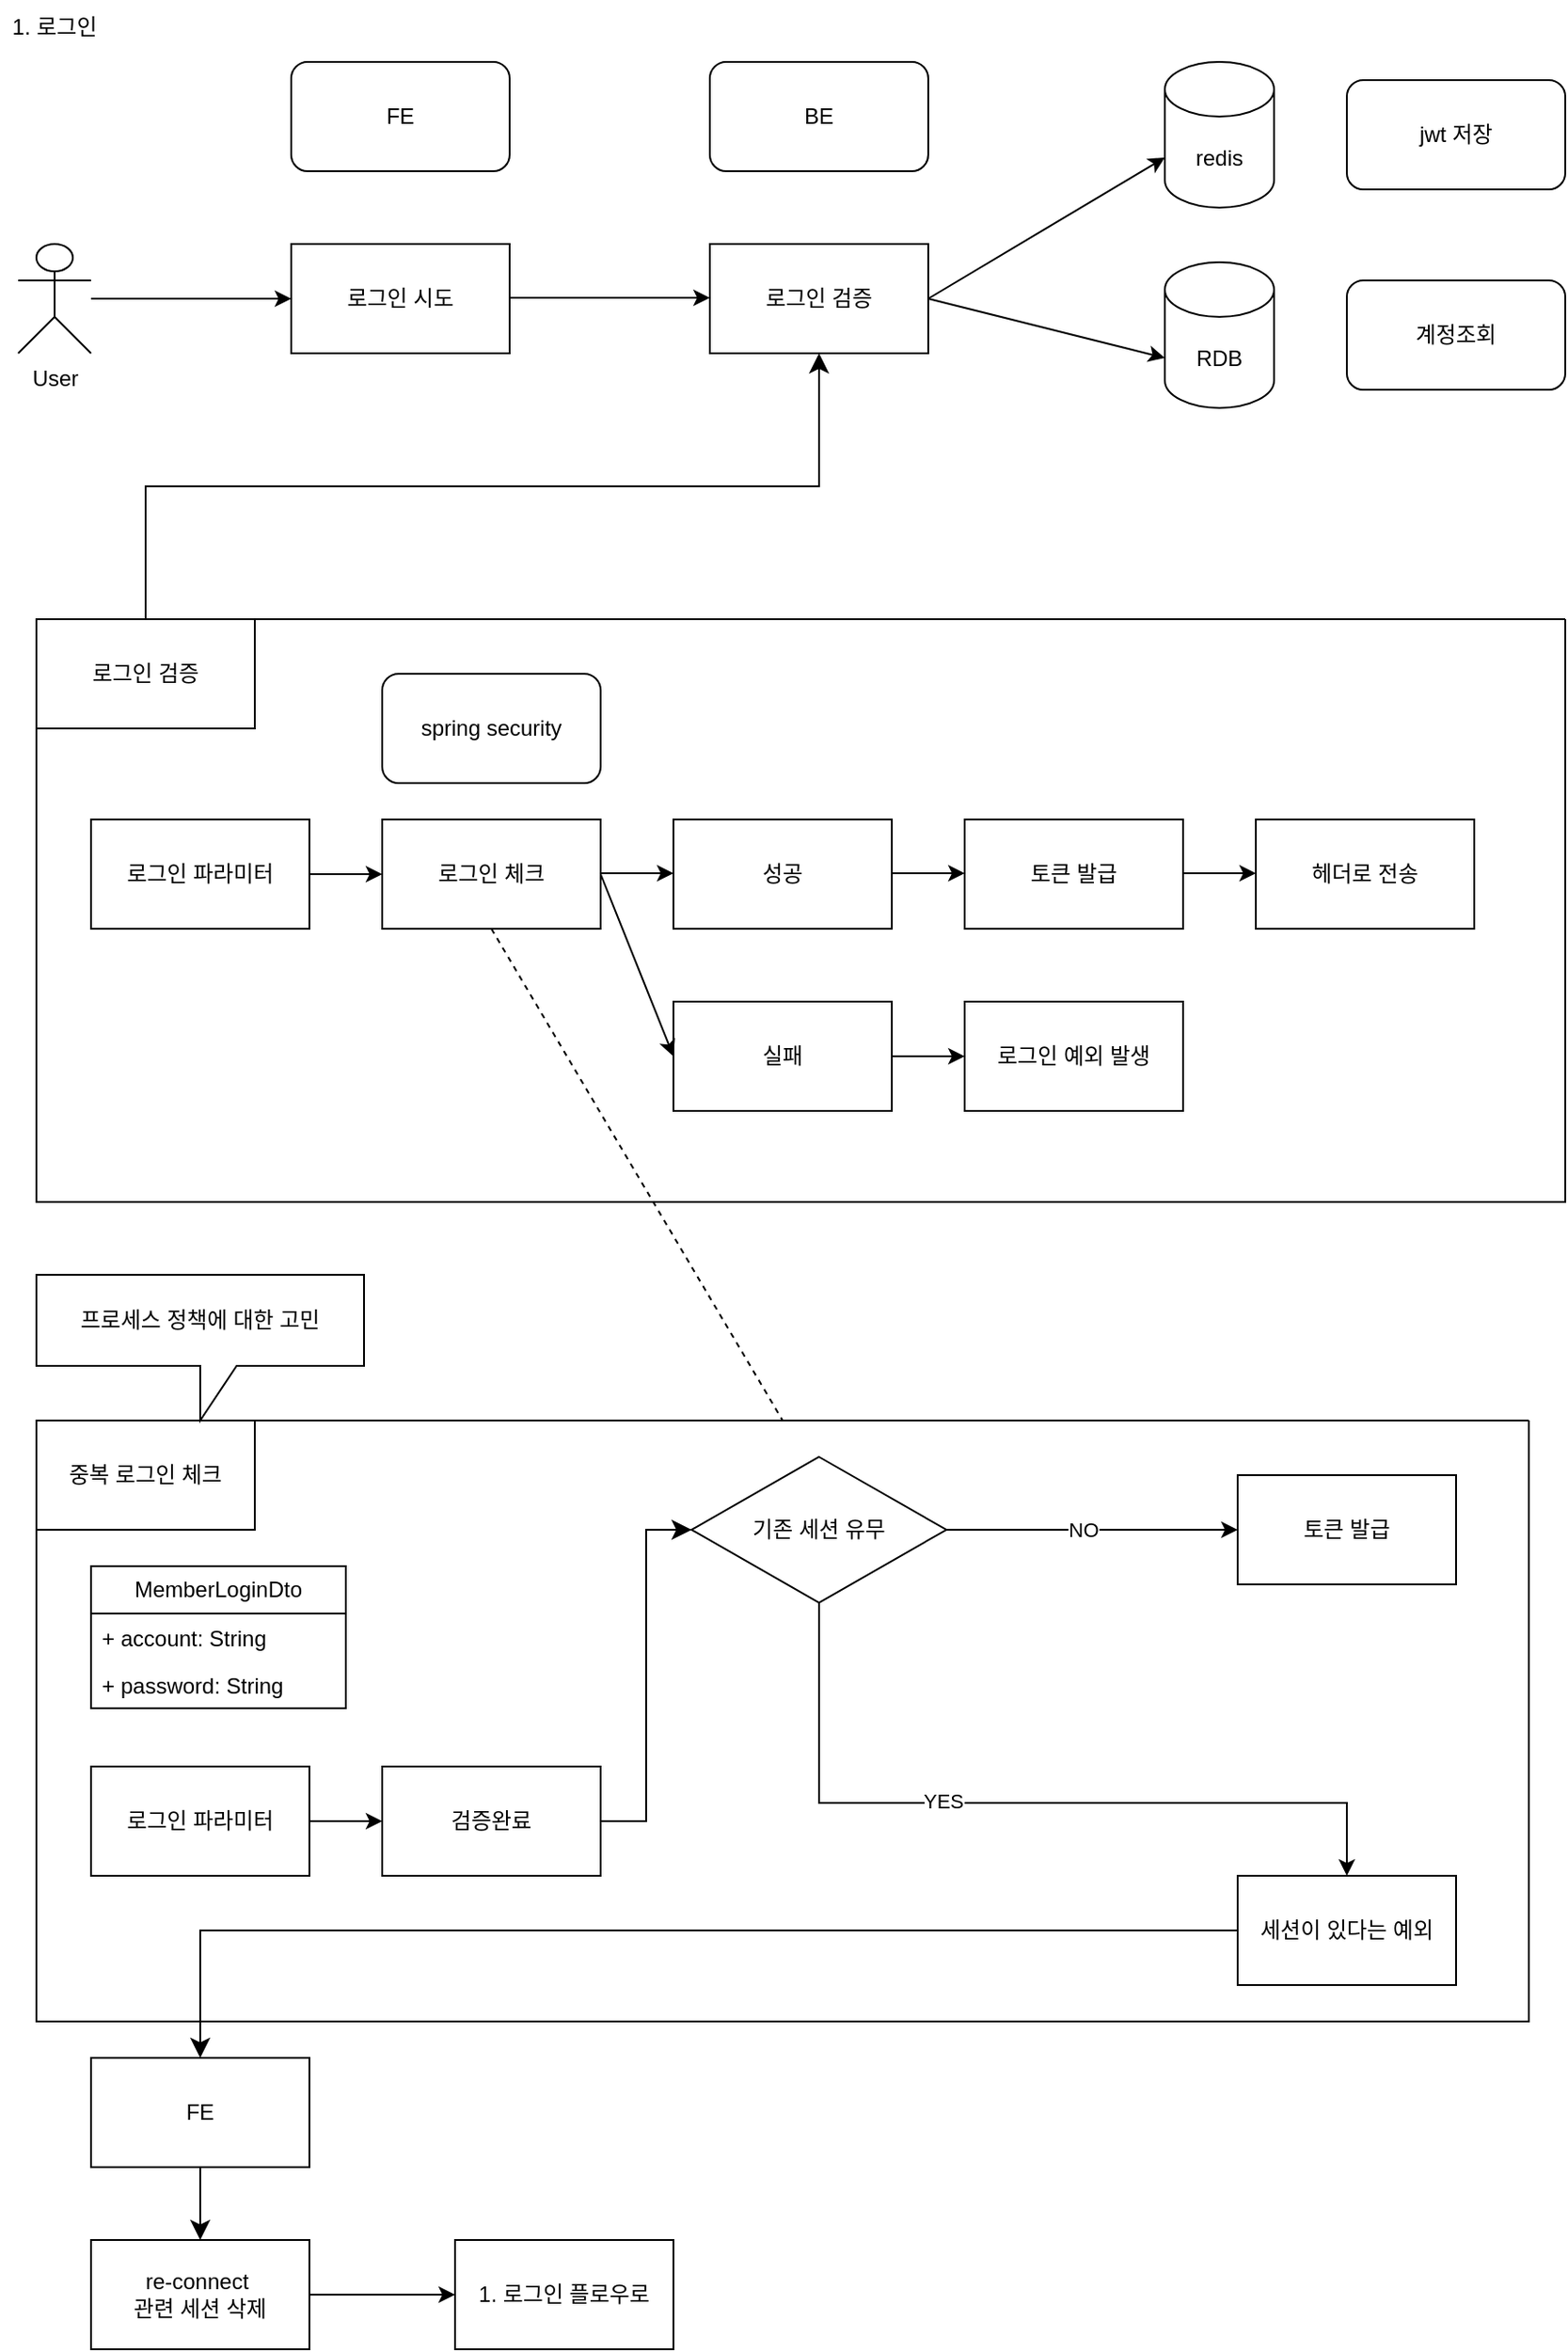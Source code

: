 <mxfile version="23.1.1" type="github">
  <diagram id="C5RBs43oDa-KdzZeNtuy" name="Page-1">
    <mxGraphModel dx="1631" dy="933" grid="1" gridSize="10" guides="1" tooltips="1" connect="1" arrows="1" fold="1" page="1" pageScale="1" pageWidth="1169" pageHeight="827" math="0" shadow="0">
      <root>
        <mxCell id="WIyWlLk6GJQsqaUBKTNV-0" />
        <mxCell id="WIyWlLk6GJQsqaUBKTNV-1" parent="WIyWlLk6GJQsqaUBKTNV-0" />
        <mxCell id="8GiJINHcV0jm0DNlGFCi-0" value="User" style="shape=umlActor;verticalLabelPosition=bottom;verticalAlign=top;html=1;outlineConnect=0;" parent="WIyWlLk6GJQsqaUBKTNV-1" vertex="1">
          <mxGeometry x="40" y="164" width="40" height="60" as="geometry" />
        </mxCell>
        <mxCell id="8GiJINHcV0jm0DNlGFCi-1" value="로그인 시도" style="rounded=0;whiteSpace=wrap;html=1;" parent="WIyWlLk6GJQsqaUBKTNV-1" vertex="1">
          <mxGeometry x="190" y="164" width="120" height="60" as="geometry" />
        </mxCell>
        <mxCell id="8GiJINHcV0jm0DNlGFCi-2" value="로그인 검증" style="rounded=0;whiteSpace=wrap;html=1;" parent="WIyWlLk6GJQsqaUBKTNV-1" vertex="1">
          <mxGeometry x="420" y="164" width="120" height="60" as="geometry" />
        </mxCell>
        <mxCell id="8GiJINHcV0jm0DNlGFCi-6" value="FE" style="rounded=1;whiteSpace=wrap;html=1;" parent="WIyWlLk6GJQsqaUBKTNV-1" vertex="1">
          <mxGeometry x="190" y="64" width="120" height="60" as="geometry" />
        </mxCell>
        <mxCell id="8GiJINHcV0jm0DNlGFCi-7" value="BE" style="rounded=1;whiteSpace=wrap;html=1;" parent="WIyWlLk6GJQsqaUBKTNV-1" vertex="1">
          <mxGeometry x="420" y="64" width="120" height="60" as="geometry" />
        </mxCell>
        <mxCell id="8GiJINHcV0jm0DNlGFCi-8" value="redis" style="shape=cylinder3;whiteSpace=wrap;html=1;boundedLbl=1;backgroundOutline=1;size=15;" parent="WIyWlLk6GJQsqaUBKTNV-1" vertex="1">
          <mxGeometry x="670" y="64" width="60" height="80" as="geometry" />
        </mxCell>
        <mxCell id="8GiJINHcV0jm0DNlGFCi-9" value="RDB" style="shape=cylinder3;whiteSpace=wrap;html=1;boundedLbl=1;backgroundOutline=1;size=15;" parent="WIyWlLk6GJQsqaUBKTNV-1" vertex="1">
          <mxGeometry x="670" y="174" width="60" height="80" as="geometry" />
        </mxCell>
        <mxCell id="8GiJINHcV0jm0DNlGFCi-12" value="" style="endArrow=classic;html=1;rounded=0;entryX=0;entryY=0.5;entryDx=0;entryDy=0;" parent="WIyWlLk6GJQsqaUBKTNV-1" source="8GiJINHcV0jm0DNlGFCi-0" target="8GiJINHcV0jm0DNlGFCi-1" edge="1">
          <mxGeometry width="50" height="50" relative="1" as="geometry">
            <mxPoint x="530" y="334" as="sourcePoint" />
            <mxPoint x="580" y="284" as="targetPoint" />
          </mxGeometry>
        </mxCell>
        <mxCell id="8GiJINHcV0jm0DNlGFCi-13" value="" style="endArrow=classic;html=1;rounded=0;entryX=0;entryY=0.5;entryDx=0;entryDy=0;" parent="WIyWlLk6GJQsqaUBKTNV-1" edge="1">
          <mxGeometry width="50" height="50" relative="1" as="geometry">
            <mxPoint x="310" y="193.5" as="sourcePoint" />
            <mxPoint x="420" y="193.5" as="targetPoint" />
            <Array as="points">
              <mxPoint x="360" y="193.5" />
            </Array>
          </mxGeometry>
        </mxCell>
        <mxCell id="8GiJINHcV0jm0DNlGFCi-18" value="" style="endArrow=classic;html=1;rounded=0;exitX=1;exitY=0.5;exitDx=0;exitDy=0;entryX=0;entryY=0;entryDx=0;entryDy=52.5;entryPerimeter=0;" parent="WIyWlLk6GJQsqaUBKTNV-1" source="8GiJINHcV0jm0DNlGFCi-2" target="8GiJINHcV0jm0DNlGFCi-9" edge="1">
          <mxGeometry width="50" height="50" relative="1" as="geometry">
            <mxPoint x="530" y="350" as="sourcePoint" />
            <mxPoint x="580" y="300" as="targetPoint" />
          </mxGeometry>
        </mxCell>
        <mxCell id="8GiJINHcV0jm0DNlGFCi-19" value="" style="endArrow=classic;html=1;rounded=0;entryX=0;entryY=0;entryDx=0;entryDy=52.5;entryPerimeter=0;exitX=1;exitY=0.5;exitDx=0;exitDy=0;" parent="WIyWlLk6GJQsqaUBKTNV-1" source="8GiJINHcV0jm0DNlGFCi-2" target="8GiJINHcV0jm0DNlGFCi-8" edge="1">
          <mxGeometry width="50" height="50" relative="1" as="geometry">
            <mxPoint x="540" y="100" as="sourcePoint" />
            <mxPoint x="590" y="50" as="targetPoint" />
          </mxGeometry>
        </mxCell>
        <mxCell id="8GiJINHcV0jm0DNlGFCi-20" value="jwt 저장" style="rounded=1;whiteSpace=wrap;html=1;" parent="WIyWlLk6GJQsqaUBKTNV-1" vertex="1">
          <mxGeometry x="770" y="74" width="120" height="60" as="geometry" />
        </mxCell>
        <mxCell id="8GiJINHcV0jm0DNlGFCi-21" value="계정조회" style="rounded=1;whiteSpace=wrap;html=1;" parent="WIyWlLk6GJQsqaUBKTNV-1" vertex="1">
          <mxGeometry x="770" y="184" width="120" height="60" as="geometry" />
        </mxCell>
        <mxCell id="8GiJINHcV0jm0DNlGFCi-22" value="" style="edgeStyle=elbowEdgeStyle;elbow=vertical;endArrow=classic;html=1;curved=0;rounded=0;endSize=8;startSize=8;exitX=0.5;exitY=0;exitDx=0;exitDy=0;" parent="WIyWlLk6GJQsqaUBKTNV-1" source="mw6NqvUpDxh2f4Y7yOHA-0" edge="1">
          <mxGeometry width="50" height="50" relative="1" as="geometry">
            <mxPoint x="50" y="390" as="sourcePoint" />
            <mxPoint x="480" y="224" as="targetPoint" />
          </mxGeometry>
        </mxCell>
        <mxCell id="8GiJINHcV0jm0DNlGFCi-23" value="로그인 파라미터" style="rounded=0;whiteSpace=wrap;html=1;" parent="WIyWlLk6GJQsqaUBKTNV-1" vertex="1">
          <mxGeometry x="80" y="480" width="120" height="60" as="geometry" />
        </mxCell>
        <mxCell id="8GiJINHcV0jm0DNlGFCi-24" value="로그인 체크" style="rounded=0;whiteSpace=wrap;html=1;" parent="WIyWlLk6GJQsqaUBKTNV-1" vertex="1">
          <mxGeometry x="240" y="480" width="120" height="60" as="geometry" />
        </mxCell>
        <mxCell id="8GiJINHcV0jm0DNlGFCi-25" value="spring security" style="rounded=1;whiteSpace=wrap;html=1;" parent="WIyWlLk6GJQsqaUBKTNV-1" vertex="1">
          <mxGeometry x="240" y="400" width="120" height="60" as="geometry" />
        </mxCell>
        <mxCell id="8GiJINHcV0jm0DNlGFCi-26" value="성공" style="rounded=0;whiteSpace=wrap;html=1;" parent="WIyWlLk6GJQsqaUBKTNV-1" vertex="1">
          <mxGeometry x="400" y="480" width="120" height="60" as="geometry" />
        </mxCell>
        <mxCell id="8GiJINHcV0jm0DNlGFCi-27" value="실패" style="rounded=0;whiteSpace=wrap;html=1;" parent="WIyWlLk6GJQsqaUBKTNV-1" vertex="1">
          <mxGeometry x="400" y="580" width="120" height="60" as="geometry" />
        </mxCell>
        <mxCell id="8GiJINHcV0jm0DNlGFCi-28" value="" style="endArrow=classic;html=1;rounded=0;entryX=0;entryY=0.5;entryDx=0;entryDy=0;" parent="WIyWlLk6GJQsqaUBKTNV-1" target="8GiJINHcV0jm0DNlGFCi-24" edge="1">
          <mxGeometry width="50" height="50" relative="1" as="geometry">
            <mxPoint x="200" y="510" as="sourcePoint" />
            <mxPoint x="250" y="460" as="targetPoint" />
          </mxGeometry>
        </mxCell>
        <mxCell id="8GiJINHcV0jm0DNlGFCi-29" value="" style="endArrow=classic;html=1;rounded=0;" parent="WIyWlLk6GJQsqaUBKTNV-1" edge="1">
          <mxGeometry width="50" height="50" relative="1" as="geometry">
            <mxPoint x="360" y="509.5" as="sourcePoint" />
            <mxPoint x="400" y="509.5" as="targetPoint" />
          </mxGeometry>
        </mxCell>
        <mxCell id="8GiJINHcV0jm0DNlGFCi-30" value="" style="endArrow=classic;html=1;rounded=0;exitX=1;exitY=0.5;exitDx=0;exitDy=0;entryX=0;entryY=0.5;entryDx=0;entryDy=0;" parent="WIyWlLk6GJQsqaUBKTNV-1" source="8GiJINHcV0jm0DNlGFCi-24" target="8GiJINHcV0jm0DNlGFCi-27" edge="1">
          <mxGeometry width="50" height="50" relative="1" as="geometry">
            <mxPoint x="530" y="660" as="sourcePoint" />
            <mxPoint x="580" y="610" as="targetPoint" />
          </mxGeometry>
        </mxCell>
        <mxCell id="8GiJINHcV0jm0DNlGFCi-31" value="토큰 발급" style="rounded=0;whiteSpace=wrap;html=1;" parent="WIyWlLk6GJQsqaUBKTNV-1" vertex="1">
          <mxGeometry x="560" y="480" width="120" height="60" as="geometry" />
        </mxCell>
        <mxCell id="8GiJINHcV0jm0DNlGFCi-32" value="" style="endArrow=classic;html=1;rounded=0;" parent="WIyWlLk6GJQsqaUBKTNV-1" edge="1">
          <mxGeometry width="50" height="50" relative="1" as="geometry">
            <mxPoint x="520" y="509.5" as="sourcePoint" />
            <mxPoint x="560" y="509.5" as="targetPoint" />
          </mxGeometry>
        </mxCell>
        <mxCell id="8GiJINHcV0jm0DNlGFCi-33" value="로그인 예외 발생" style="rounded=0;whiteSpace=wrap;html=1;" parent="WIyWlLk6GJQsqaUBKTNV-1" vertex="1">
          <mxGeometry x="560" y="580" width="120" height="60" as="geometry" />
        </mxCell>
        <mxCell id="8GiJINHcV0jm0DNlGFCi-34" value="" style="endArrow=classic;html=1;rounded=0;exitX=1;exitY=0.5;exitDx=0;exitDy=0;" parent="WIyWlLk6GJQsqaUBKTNV-1" source="8GiJINHcV0jm0DNlGFCi-27" edge="1">
          <mxGeometry width="50" height="50" relative="1" as="geometry">
            <mxPoint x="530" y="660" as="sourcePoint" />
            <mxPoint x="560" y="610" as="targetPoint" />
          </mxGeometry>
        </mxCell>
        <mxCell id="8GiJINHcV0jm0DNlGFCi-35" value="헤더로 전송" style="rounded=0;whiteSpace=wrap;html=1;" parent="WIyWlLk6GJQsqaUBKTNV-1" vertex="1">
          <mxGeometry x="720" y="480" width="120" height="60" as="geometry" />
        </mxCell>
        <mxCell id="8GiJINHcV0jm0DNlGFCi-36" value="" style="endArrow=classic;html=1;rounded=0;" parent="WIyWlLk6GJQsqaUBKTNV-1" edge="1">
          <mxGeometry width="50" height="50" relative="1" as="geometry">
            <mxPoint x="680" y="509.5" as="sourcePoint" />
            <mxPoint x="720" y="509.5" as="targetPoint" />
          </mxGeometry>
        </mxCell>
        <mxCell id="mw6NqvUpDxh2f4Y7yOHA-2" value="" style="swimlane;startSize=0;" parent="WIyWlLk6GJQsqaUBKTNV-1" vertex="1">
          <mxGeometry x="50" y="370" width="840" height="320" as="geometry" />
        </mxCell>
        <mxCell id="mw6NqvUpDxh2f4Y7yOHA-0" value="로그인 검증" style="rounded=0;whiteSpace=wrap;html=1;" parent="mw6NqvUpDxh2f4Y7yOHA-2" vertex="1">
          <mxGeometry width="120" height="60" as="geometry" />
        </mxCell>
        <mxCell id="mw6NqvUpDxh2f4Y7yOHA-5" value="" style="swimlane;startSize=0;" parent="WIyWlLk6GJQsqaUBKTNV-1" vertex="1">
          <mxGeometry x="50" y="810" width="820" height="330" as="geometry" />
        </mxCell>
        <mxCell id="mw6NqvUpDxh2f4Y7yOHA-13" value="MemberLoginDto" style="swimlane;fontStyle=0;childLayout=stackLayout;horizontal=1;startSize=26;fillColor=none;horizontalStack=0;resizeParent=1;resizeParentMax=0;resizeLast=0;collapsible=1;marginBottom=0;whiteSpace=wrap;html=1;" parent="mw6NqvUpDxh2f4Y7yOHA-5" vertex="1">
          <mxGeometry x="30" y="80" width="140" height="78" as="geometry" />
        </mxCell>
        <mxCell id="mw6NqvUpDxh2f4Y7yOHA-14" value="+ account: String&lt;br&gt;&lt;br&gt;" style="text;strokeColor=none;fillColor=none;align=left;verticalAlign=top;spacingLeft=4;spacingRight=4;overflow=hidden;rotatable=0;points=[[0,0.5],[1,0.5]];portConstraint=eastwest;whiteSpace=wrap;html=1;" parent="mw6NqvUpDxh2f4Y7yOHA-13" vertex="1">
          <mxGeometry y="26" width="140" height="26" as="geometry" />
        </mxCell>
        <mxCell id="mw6NqvUpDxh2f4Y7yOHA-16" value="+ password: String&lt;br&gt;" style="text;strokeColor=none;fillColor=none;align=left;verticalAlign=top;spacingLeft=4;spacingRight=4;overflow=hidden;rotatable=0;points=[[0,0.5],[1,0.5]];portConstraint=eastwest;whiteSpace=wrap;html=1;" parent="mw6NqvUpDxh2f4Y7yOHA-13" vertex="1">
          <mxGeometry y="52" width="140" height="26" as="geometry" />
        </mxCell>
        <mxCell id="mw6NqvUpDxh2f4Y7yOHA-17" value="로그인 파라미터" style="rounded=0;whiteSpace=wrap;html=1;" parent="mw6NqvUpDxh2f4Y7yOHA-5" vertex="1">
          <mxGeometry x="30" y="190" width="120" height="60" as="geometry" />
        </mxCell>
        <mxCell id="mw6NqvUpDxh2f4Y7yOHA-18" value="검증완료" style="rounded=0;whiteSpace=wrap;html=1;" parent="mw6NqvUpDxh2f4Y7yOHA-5" vertex="1">
          <mxGeometry x="190" y="190" width="120" height="60" as="geometry" />
        </mxCell>
        <mxCell id="mw6NqvUpDxh2f4Y7yOHA-20" value="기존 세션 유무" style="rhombus;whiteSpace=wrap;html=1;" parent="mw6NqvUpDxh2f4Y7yOHA-5" vertex="1">
          <mxGeometry x="360" y="20" width="140" height="80" as="geometry" />
        </mxCell>
        <mxCell id="mw6NqvUpDxh2f4Y7yOHA-21" value="" style="endArrow=classic;html=1;rounded=0;entryX=0;entryY=0.5;entryDx=0;entryDy=0;" parent="mw6NqvUpDxh2f4Y7yOHA-5" target="mw6NqvUpDxh2f4Y7yOHA-18" edge="1">
          <mxGeometry width="50" height="50" relative="1" as="geometry">
            <mxPoint x="150" y="220" as="sourcePoint" />
            <mxPoint x="200" y="170" as="targetPoint" />
          </mxGeometry>
        </mxCell>
        <mxCell id="mw6NqvUpDxh2f4Y7yOHA-23" value="" style="edgeStyle=elbowEdgeStyle;elbow=horizontal;endArrow=classic;html=1;curved=0;rounded=0;endSize=8;startSize=8;exitX=1;exitY=0.5;exitDx=0;exitDy=0;" parent="mw6NqvUpDxh2f4Y7yOHA-5" source="mw6NqvUpDxh2f4Y7yOHA-18" edge="1">
          <mxGeometry width="50" height="50" relative="1" as="geometry">
            <mxPoint x="310" y="110" as="sourcePoint" />
            <mxPoint x="360" y="60" as="targetPoint" />
          </mxGeometry>
        </mxCell>
        <mxCell id="mw6NqvUpDxh2f4Y7yOHA-26" value="세션이 있다는 예외" style="rounded=0;whiteSpace=wrap;html=1;direction=east;" parent="mw6NqvUpDxh2f4Y7yOHA-5" vertex="1">
          <mxGeometry x="660" y="250" width="120" height="60" as="geometry" />
        </mxCell>
        <mxCell id="mw6NqvUpDxh2f4Y7yOHA-27" value="토큰 발급" style="rounded=0;whiteSpace=wrap;html=1;" parent="mw6NqvUpDxh2f4Y7yOHA-5" vertex="1">
          <mxGeometry x="660" y="30" width="120" height="60" as="geometry" />
        </mxCell>
        <mxCell id="mw6NqvUpDxh2f4Y7yOHA-28" value="" style="endArrow=classic;html=1;rounded=0;edgeStyle=orthogonalEdgeStyle;entryX=0.5;entryY=0;entryDx=0;entryDy=0;" parent="mw6NqvUpDxh2f4Y7yOHA-5" source="mw6NqvUpDxh2f4Y7yOHA-20" target="mw6NqvUpDxh2f4Y7yOHA-26" edge="1">
          <mxGeometry width="50" height="50" relative="1" as="geometry">
            <mxPoint x="250" y="30" as="sourcePoint" />
            <mxPoint x="300" y="80" as="targetPoint" />
            <Array as="points">
              <mxPoint x="430" y="210" />
              <mxPoint x="720" y="210" />
            </Array>
          </mxGeometry>
        </mxCell>
        <mxCell id="mw6NqvUpDxh2f4Y7yOHA-29" value="YES" style="edgeLabel;html=1;align=center;verticalAlign=middle;resizable=0;points=[];" parent="mw6NqvUpDxh2f4Y7yOHA-28" vertex="1" connectable="0">
          <mxGeometry x="-0.19" y="1" relative="1" as="geometry">
            <mxPoint as="offset" />
          </mxGeometry>
        </mxCell>
        <mxCell id="mw6NqvUpDxh2f4Y7yOHA-30" value="" style="endArrow=classic;html=1;rounded=0;exitX=1;exitY=0.5;exitDx=0;exitDy=0;entryX=0;entryY=0.5;entryDx=0;entryDy=0;" parent="mw6NqvUpDxh2f4Y7yOHA-5" source="mw6NqvUpDxh2f4Y7yOHA-20" target="mw6NqvUpDxh2f4Y7yOHA-27" edge="1">
          <mxGeometry width="50" height="50" relative="1" as="geometry">
            <mxPoint x="320" y="320" as="sourcePoint" />
            <mxPoint x="370" y="270" as="targetPoint" />
          </mxGeometry>
        </mxCell>
        <mxCell id="mw6NqvUpDxh2f4Y7yOHA-31" value="NO" style="edgeLabel;html=1;align=center;verticalAlign=middle;resizable=0;points=[];" parent="mw6NqvUpDxh2f4Y7yOHA-30" vertex="1" connectable="0">
          <mxGeometry x="-0.06" relative="1" as="geometry">
            <mxPoint as="offset" />
          </mxGeometry>
        </mxCell>
        <mxCell id="mw6NqvUpDxh2f4Y7yOHA-4" value="중복 로그인 체크" style="rounded=0;whiteSpace=wrap;html=1;" parent="WIyWlLk6GJQsqaUBKTNV-1" vertex="1">
          <mxGeometry x="50" y="810" width="120" height="60" as="geometry" />
        </mxCell>
        <mxCell id="mw6NqvUpDxh2f4Y7yOHA-7" value="프로세스 정책에 대한 고민" style="shape=callout;whiteSpace=wrap;html=1;perimeter=calloutPerimeter;" parent="WIyWlLk6GJQsqaUBKTNV-1" vertex="1">
          <mxGeometry x="50" y="730" width="180" height="80" as="geometry" />
        </mxCell>
        <mxCell id="mw6NqvUpDxh2f4Y7yOHA-11" value="" style="endArrow=none;dashed=1;html=1;rounded=0;exitX=0.5;exitY=1;exitDx=0;exitDy=0;entryX=0.5;entryY=0;entryDx=0;entryDy=0;" parent="WIyWlLk6GJQsqaUBKTNV-1" source="8GiJINHcV0jm0DNlGFCi-24" target="mw6NqvUpDxh2f4Y7yOHA-5" edge="1">
          <mxGeometry width="50" height="50" relative="1" as="geometry">
            <mxPoint x="390" y="760" as="sourcePoint" />
            <mxPoint x="440" y="710" as="targetPoint" />
          </mxGeometry>
        </mxCell>
        <mxCell id="B1ED9Or3kUa9bt0zVZo2-5" value="" style="endArrow=classic;html=1;rounded=0;endSize=8;startSize=8;edgeStyle=orthogonalEdgeStyle;exitX=0.5;exitY=1;exitDx=0;exitDy=0;entryX=0.5;entryY=0;entryDx=0;entryDy=0;" edge="1" parent="WIyWlLk6GJQsqaUBKTNV-1" source="B1ED9Or3kUa9bt0zVZo2-1" target="B1ED9Or3kUa9bt0zVZo2-6">
          <mxGeometry width="50" height="50" relative="1" as="geometry">
            <mxPoint x="202.5" y="1311.5" as="sourcePoint" />
            <mxPoint x="160" y="1512" as="targetPoint" />
          </mxGeometry>
        </mxCell>
        <mxCell id="B1ED9Or3kUa9bt0zVZo2-6" value="re-connect&amp;nbsp;&lt;br&gt;관련 세션 삭제" style="rounded=0;whiteSpace=wrap;html=1;" vertex="1" parent="WIyWlLk6GJQsqaUBKTNV-1">
          <mxGeometry x="80" y="1260" width="120" height="60" as="geometry" />
        </mxCell>
        <mxCell id="B1ED9Or3kUa9bt0zVZo2-1" value="FE" style="rounded=0;whiteSpace=wrap;html=1;" vertex="1" parent="WIyWlLk6GJQsqaUBKTNV-1">
          <mxGeometry x="80" y="1160" width="120" height="60" as="geometry" />
        </mxCell>
        <mxCell id="B1ED9Or3kUa9bt0zVZo2-3" value="" style="edgeStyle=segmentEdgeStyle;endArrow=classic;html=1;curved=0;rounded=0;endSize=8;startSize=8;exitX=0;exitY=0.5;exitDx=0;exitDy=0;entryX=0.5;entryY=0;entryDx=0;entryDy=0;" edge="1" parent="WIyWlLk6GJQsqaUBKTNV-1" source="mw6NqvUpDxh2f4Y7yOHA-26" target="B1ED9Or3kUa9bt0zVZo2-1">
          <mxGeometry width="50" height="50" relative="1" as="geometry">
            <mxPoint x="190" y="1161" as="sourcePoint" />
            <mxPoint x="140" y="1160" as="targetPoint" />
          </mxGeometry>
        </mxCell>
        <mxCell id="B1ED9Or3kUa9bt0zVZo2-7" value="" style="endArrow=classic;html=1;rounded=0;exitX=1;exitY=0.5;exitDx=0;exitDy=0;" edge="1" parent="WIyWlLk6GJQsqaUBKTNV-1" source="B1ED9Or3kUa9bt0zVZo2-6">
          <mxGeometry width="50" height="50" relative="1" as="geometry">
            <mxPoint x="560" y="1210" as="sourcePoint" />
            <mxPoint x="280" y="1290" as="targetPoint" />
          </mxGeometry>
        </mxCell>
        <mxCell id="B1ED9Or3kUa9bt0zVZo2-8" value="1. 로그인 플로우로" style="rounded=0;whiteSpace=wrap;html=1;" vertex="1" parent="WIyWlLk6GJQsqaUBKTNV-1">
          <mxGeometry x="280" y="1260" width="120" height="60" as="geometry" />
        </mxCell>
        <mxCell id="B1ED9Or3kUa9bt0zVZo2-10" value="1. 로그인" style="text;html=1;strokeColor=none;fillColor=none;align=center;verticalAlign=middle;whiteSpace=wrap;rounded=0;" vertex="1" parent="WIyWlLk6GJQsqaUBKTNV-1">
          <mxGeometry x="30" y="30" width="60" height="30" as="geometry" />
        </mxCell>
      </root>
    </mxGraphModel>
  </diagram>
</mxfile>
